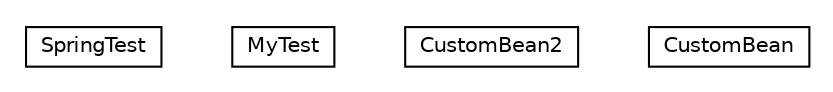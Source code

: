 #!/usr/local/bin/dot
#
# Class diagram 
# Generated by UMLGraph version R5_6_6-8-g8d7759 (http://www.umlgraph.org/)
#

digraph G {
	edge [fontname="Helvetica",fontsize=10,labelfontname="Helvetica",labelfontsize=10];
	node [fontname="Helvetica",fontsize=10,shape=plaintext];
	nodesep=0.25;
	ranksep=0.5;
	// org.dayatang.springtest.test.SpringTest
	c7053 [label=<<table title="org.dayatang.springtest.test.SpringTest" border="0" cellborder="1" cellspacing="0" cellpadding="2" port="p" href="./SpringTest.html">
		<tr><td><table border="0" cellspacing="0" cellpadding="1">
<tr><td align="center" balign="center"> SpringTest </td></tr>
		</table></td></tr>
		</table>>, URL="./SpringTest.html", fontname="Helvetica", fontcolor="black", fontsize=10.0];
	// org.dayatang.springtest.test.MyTest
	c7054 [label=<<table title="org.dayatang.springtest.test.MyTest" border="0" cellborder="1" cellspacing="0" cellpadding="2" port="p" href="./MyTest.html">
		<tr><td><table border="0" cellspacing="0" cellpadding="1">
<tr><td align="center" balign="center"> MyTest </td></tr>
		</table></td></tr>
		</table>>, URL="./MyTest.html", fontname="Helvetica", fontcolor="black", fontsize=10.0];
	// org.dayatang.springtest.test.CustomBean2
	c7055 [label=<<table title="org.dayatang.springtest.test.CustomBean2" border="0" cellborder="1" cellspacing="0" cellpadding="2" port="p" href="./CustomBean2.html">
		<tr><td><table border="0" cellspacing="0" cellpadding="1">
<tr><td align="center" balign="center"> CustomBean2 </td></tr>
		</table></td></tr>
		</table>>, URL="./CustomBean2.html", fontname="Helvetica", fontcolor="black", fontsize=10.0];
	// org.dayatang.springtest.test.CustomBean
	c7056 [label=<<table title="org.dayatang.springtest.test.CustomBean" border="0" cellborder="1" cellspacing="0" cellpadding="2" port="p" href="./CustomBean.html">
		<tr><td><table border="0" cellspacing="0" cellpadding="1">
<tr><td align="center" balign="center"> CustomBean </td></tr>
		</table></td></tr>
		</table>>, URL="./CustomBean.html", fontname="Helvetica", fontcolor="black", fontsize=10.0];
}

